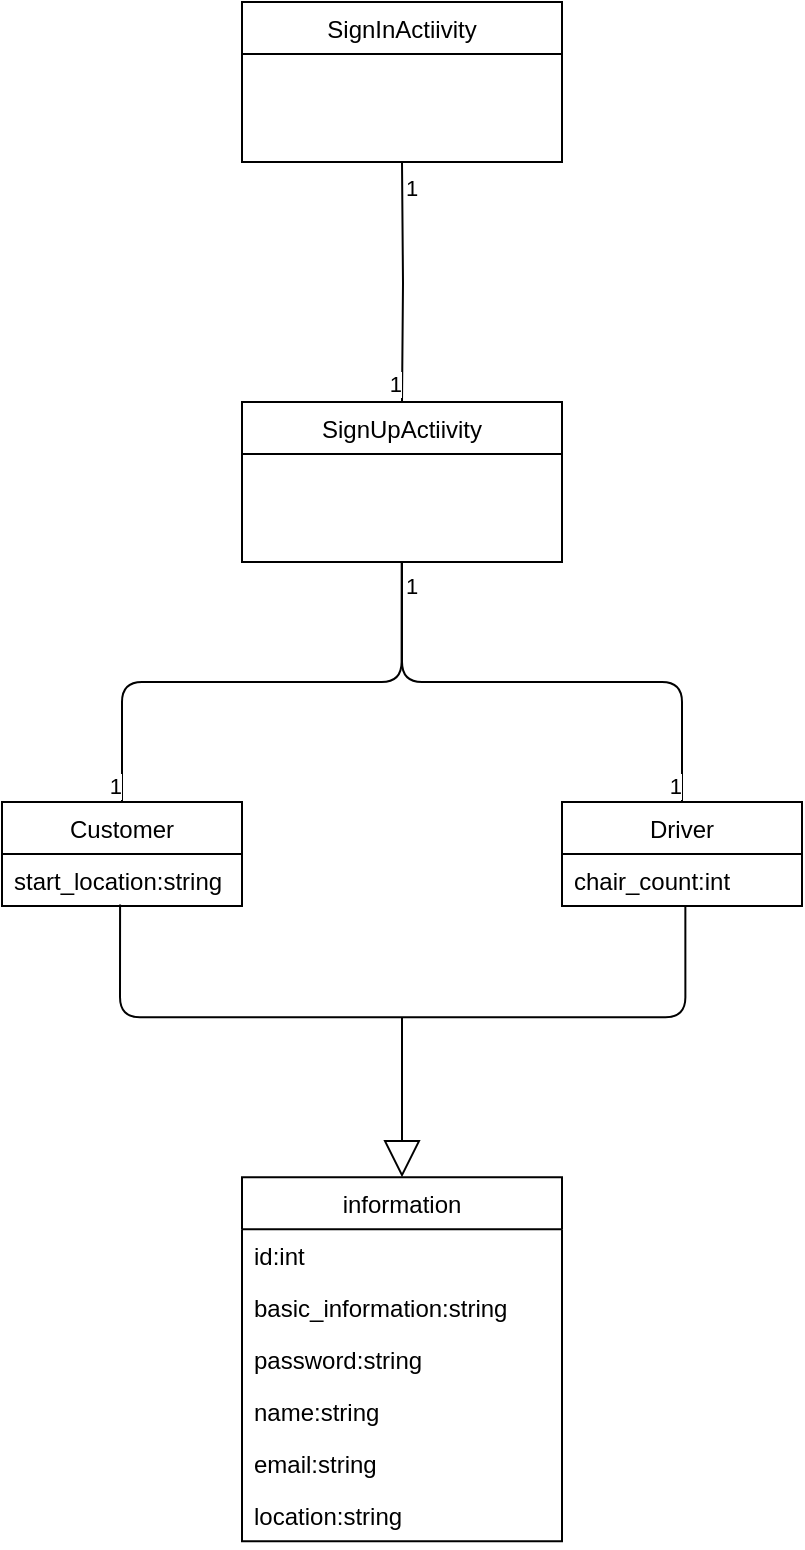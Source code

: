<mxfile version="18.0.7" type="device" pages="4"><diagram id="4w9VsvgNRBpLZ9Vrv5Sk" name="註冊作業"><mxGraphModel dx="860" dy="467" grid="1" gridSize="10" guides="1" tooltips="1" connect="1" arrows="1" fold="1" page="1" pageScale="1" pageWidth="827" pageHeight="1169" math="0" shadow="0"><root><mxCell id="gzULPtIPlF57TzexlcSB-0"/><mxCell id="gzULPtIPlF57TzexlcSB-1" parent="gzULPtIPlF57TzexlcSB-0"/><mxCell id="4lVGeG5pw8t9-5C_F6rz-19" value="SignInActiivity" style="swimlane;fontStyle=0;childLayout=stackLayout;horizontal=1;startSize=26;fillColor=none;horizontalStack=0;resizeParent=1;resizeParentMax=0;resizeLast=0;collapsible=1;marginBottom=0;" parent="gzULPtIPlF57TzexlcSB-1" vertex="1"><mxGeometry x="280" y="40" width="160" height="80" as="geometry"/></mxCell><mxCell id="4lVGeG5pw8t9-5C_F6rz-20" value=" " style="text;strokeColor=none;fillColor=none;align=left;verticalAlign=top;spacingLeft=4;spacingRight=4;overflow=hidden;rotatable=0;points=[[0,0.5],[1,0.5]];portConstraint=eastwest;" parent="4lVGeG5pw8t9-5C_F6rz-19" vertex="1"><mxGeometry y="26" width="160" height="54" as="geometry"/></mxCell><mxCell id="4lVGeG5pw8t9-5C_F6rz-23" value="SignUpActiivity" style="swimlane;fontStyle=0;childLayout=stackLayout;horizontal=1;startSize=26;fillColor=none;horizontalStack=0;resizeParent=1;resizeParentMax=0;resizeLast=0;collapsible=1;marginBottom=0;" parent="gzULPtIPlF57TzexlcSB-1" vertex="1"><mxGeometry x="280" y="240" width="160" height="80" as="geometry"/></mxCell><mxCell id="4lVGeG5pw8t9-5C_F6rz-25" value=" " style="text;strokeColor=none;fillColor=none;align=left;verticalAlign=top;spacingLeft=4;spacingRight=4;overflow=hidden;rotatable=0;points=[[0,0.5],[1,0.5]];portConstraint=eastwest;" parent="4lVGeG5pw8t9-5C_F6rz-23" vertex="1"><mxGeometry y="26" width="160" height="54" as="geometry"/></mxCell><mxCell id="5Ong9Ca9ZeHAoKbTCfPn-0" value="" style="endArrow=none;html=1;edgeStyle=orthogonalEdgeStyle;rounded=0;" parent="gzULPtIPlF57TzexlcSB-1" target="4lVGeG5pw8t9-5C_F6rz-23" edge="1"><mxGeometry relative="1" as="geometry"><mxPoint x="360" y="120" as="sourcePoint"/><mxPoint x="494" y="150" as="targetPoint"/></mxGeometry></mxCell><mxCell id="5Ong9Ca9ZeHAoKbTCfPn-1" value="1" style="edgeLabel;resizable=0;html=1;align=left;verticalAlign=bottom;" parent="5Ong9Ca9ZeHAoKbTCfPn-0" connectable="0" vertex="1"><mxGeometry x="-1" relative="1" as="geometry"><mxPoint y="21" as="offset"/></mxGeometry></mxCell><mxCell id="5Ong9Ca9ZeHAoKbTCfPn-2" value="1" style="edgeLabel;resizable=0;html=1;align=right;verticalAlign=bottom;" parent="5Ong9Ca9ZeHAoKbTCfPn-0" connectable="0" vertex="1"><mxGeometry x="1" relative="1" as="geometry"/></mxCell><mxCell id="ovEr7iXnYtMt_Q2xr5Yh-0" value="Customer" style="swimlane;fontStyle=0;childLayout=stackLayout;horizontal=1;startSize=26;fillColor=none;horizontalStack=0;resizeParent=1;resizeParentMax=0;resizeLast=0;collapsible=1;marginBottom=0;" vertex="1" parent="gzULPtIPlF57TzexlcSB-1"><mxGeometry x="160" y="440.0" width="120" height="52" as="geometry"/></mxCell><mxCell id="ovEr7iXnYtMt_Q2xr5Yh-1" value="start_location:string" style="text;strokeColor=none;fillColor=none;align=left;verticalAlign=top;spacingLeft=4;spacingRight=4;overflow=hidden;rotatable=0;points=[[0,0.5],[1,0.5]];portConstraint=eastwest;" vertex="1" parent="ovEr7iXnYtMt_Q2xr5Yh-0"><mxGeometry y="26" width="120" height="26" as="geometry"/></mxCell><mxCell id="ovEr7iXnYtMt_Q2xr5Yh-2" value="Driver" style="swimlane;fontStyle=0;childLayout=stackLayout;horizontal=1;startSize=26;fillColor=none;horizontalStack=0;resizeParent=1;resizeParentMax=0;resizeLast=0;collapsible=1;marginBottom=0;" vertex="1" parent="gzULPtIPlF57TzexlcSB-1"><mxGeometry x="440" y="440.0" width="120" height="52" as="geometry"/></mxCell><mxCell id="ovEr7iXnYtMt_Q2xr5Yh-3" value="chair_count:int" style="text;strokeColor=none;fillColor=none;align=left;verticalAlign=top;spacingLeft=4;spacingRight=4;overflow=hidden;rotatable=0;points=[[0,0.5],[1,0.5]];portConstraint=eastwest;" vertex="1" parent="ovEr7iXnYtMt_Q2xr5Yh-2"><mxGeometry y="26" width="120" height="26" as="geometry"/></mxCell><mxCell id="ovEr7iXnYtMt_Q2xr5Yh-6" value="information" style="swimlane;fontStyle=0;childLayout=stackLayout;horizontal=1;startSize=26;fillColor=none;horizontalStack=0;resizeParent=1;resizeParentMax=0;resizeLast=0;collapsible=1;marginBottom=0;" vertex="1" parent="gzULPtIPlF57TzexlcSB-1"><mxGeometry x="280" y="627.67" width="160" height="182" as="geometry"/></mxCell><mxCell id="ovEr7iXnYtMt_Q2xr5Yh-7" value="id:int" style="text;strokeColor=none;fillColor=none;align=left;verticalAlign=top;spacingLeft=4;spacingRight=4;overflow=hidden;rotatable=0;points=[[0,0.5],[1,0.5]];portConstraint=eastwest;" vertex="1" parent="ovEr7iXnYtMt_Q2xr5Yh-6"><mxGeometry y="26" width="160" height="26" as="geometry"/></mxCell><mxCell id="ovEr7iXnYtMt_Q2xr5Yh-8" value="basic_information:string" style="text;strokeColor=none;fillColor=none;align=left;verticalAlign=top;spacingLeft=4;spacingRight=4;overflow=hidden;rotatable=0;points=[[0,0.5],[1,0.5]];portConstraint=eastwest;" vertex="1" parent="ovEr7iXnYtMt_Q2xr5Yh-6"><mxGeometry y="52" width="160" height="26" as="geometry"/></mxCell><mxCell id="ovEr7iXnYtMt_Q2xr5Yh-9" value="password:string" style="text;strokeColor=none;fillColor=none;align=left;verticalAlign=top;spacingLeft=4;spacingRight=4;overflow=hidden;rotatable=0;points=[[0,0.5],[1,0.5]];portConstraint=eastwest;" vertex="1" parent="ovEr7iXnYtMt_Q2xr5Yh-6"><mxGeometry y="78" width="160" height="26" as="geometry"/></mxCell><mxCell id="ovEr7iXnYtMt_Q2xr5Yh-10" value="name:string" style="text;strokeColor=none;fillColor=none;align=left;verticalAlign=top;spacingLeft=4;spacingRight=4;overflow=hidden;rotatable=0;points=[[0,0.5],[1,0.5]];portConstraint=eastwest;" vertex="1" parent="ovEr7iXnYtMt_Q2xr5Yh-6"><mxGeometry y="104" width="160" height="26" as="geometry"/></mxCell><mxCell id="ovEr7iXnYtMt_Q2xr5Yh-11" value="email:string" style="text;strokeColor=none;fillColor=none;align=left;verticalAlign=top;spacingLeft=4;spacingRight=4;overflow=hidden;rotatable=0;points=[[0,0.5],[1,0.5]];portConstraint=eastwest;" vertex="1" parent="ovEr7iXnYtMt_Q2xr5Yh-6"><mxGeometry y="130" width="160" height="26" as="geometry"/></mxCell><mxCell id="ovEr7iXnYtMt_Q2xr5Yh-12" value="location:string" style="text;strokeColor=none;fillColor=none;align=left;verticalAlign=top;spacingLeft=4;spacingRight=4;overflow=hidden;rotatable=0;points=[[0,0.5],[1,0.5]];portConstraint=eastwest;" vertex="1" parent="ovEr7iXnYtMt_Q2xr5Yh-6"><mxGeometry y="156" width="160" height="26" as="geometry"/></mxCell><mxCell id="ovEr7iXnYtMt_Q2xr5Yh-13" value="" style="endArrow=none;html=1;edgeStyle=orthogonalEdgeStyle;rounded=1;exitX=0.492;exitY=0.973;exitDx=0;exitDy=0;exitPerimeter=0;entryX=0.514;entryY=1.008;entryDx=0;entryDy=0;entryPerimeter=0;" edge="1" parent="gzULPtIPlF57TzexlcSB-1" source="ovEr7iXnYtMt_Q2xr5Yh-1" target="ovEr7iXnYtMt_Q2xr5Yh-3"><mxGeometry relative="1" as="geometry"><mxPoint x="320" y="607.67" as="sourcePoint"/><mxPoint x="480" y="607.67" as="targetPoint"/><Array as="points"><mxPoint x="219" y="547.67"/><mxPoint x="502" y="547.67"/></Array></mxGeometry></mxCell><mxCell id="ovEr7iXnYtMt_Q2xr5Yh-14" value="" style="endArrow=block;endSize=16;endFill=0;html=1;rounded=1;entryX=0.5;entryY=0;entryDx=0;entryDy=0;" edge="1" parent="gzULPtIPlF57TzexlcSB-1" target="ovEr7iXnYtMt_Q2xr5Yh-6"><mxGeometry y="30" width="160" relative="1" as="geometry"><mxPoint x="360" y="547.67" as="sourcePoint"/><mxPoint x="480" y="607.67" as="targetPoint"/><mxPoint as="offset"/></mxGeometry></mxCell><mxCell id="ovEr7iXnYtMt_Q2xr5Yh-15" value="" style="endArrow=none;html=1;edgeStyle=orthogonalEdgeStyle;rounded=1;exitX=0.499;exitY=1;exitDx=0;exitDy=0;exitPerimeter=0;entryX=0.5;entryY=0;entryDx=0;entryDy=0;" edge="1" parent="gzULPtIPlF57TzexlcSB-1" source="4lVGeG5pw8t9-5C_F6rz-25" target="ovEr7iXnYtMt_Q2xr5Yh-0"><mxGeometry relative="1" as="geometry"><mxPoint x="260" y="410" as="sourcePoint"/><mxPoint x="420" y="410" as="targetPoint"/></mxGeometry></mxCell><mxCell id="ovEr7iXnYtMt_Q2xr5Yh-16" value="1" style="edgeLabel;resizable=0;html=1;align=left;verticalAlign=bottom;" connectable="0" vertex="1" parent="ovEr7iXnYtMt_Q2xr5Yh-15"><mxGeometry x="-1" relative="1" as="geometry"><mxPoint y="20" as="offset"/></mxGeometry></mxCell><mxCell id="ovEr7iXnYtMt_Q2xr5Yh-17" value="1" style="edgeLabel;resizable=0;html=1;align=right;verticalAlign=bottom;" connectable="0" vertex="1" parent="ovEr7iXnYtMt_Q2xr5Yh-15"><mxGeometry x="1" relative="1" as="geometry"/></mxCell><mxCell id="ovEr7iXnYtMt_Q2xr5Yh-18" value="" style="endArrow=none;html=1;edgeStyle=orthogonalEdgeStyle;rounded=1;entryX=0.5;entryY=0;entryDx=0;entryDy=0;" edge="1" parent="gzULPtIPlF57TzexlcSB-1" target="ovEr7iXnYtMt_Q2xr5Yh-2"><mxGeometry relative="1" as="geometry"><mxPoint x="360" y="320" as="sourcePoint"/><mxPoint x="230" y="450" as="targetPoint"/><Array as="points"><mxPoint x="360" y="380"/><mxPoint x="500" y="380"/></Array></mxGeometry></mxCell><mxCell id="ovEr7iXnYtMt_Q2xr5Yh-20" value="1" style="edgeLabel;resizable=0;html=1;align=right;verticalAlign=bottom;" connectable="0" vertex="1" parent="ovEr7iXnYtMt_Q2xr5Yh-18"><mxGeometry x="1" relative="1" as="geometry"/></mxCell></root></mxGraphModel></diagram><diagram id="byMGcKbO8u3YaKUlFBMK" name="聯絡作業"><mxGraphModel dx="1039" dy="564" grid="1" gridSize="10" guides="1" tooltips="1" connect="1" arrows="1" fold="1" page="1" pageScale="1" pageWidth="827" pageHeight="1169" math="0" shadow="0"><root><mxCell id="0"/><mxCell id="1" parent="0"/><mxCell id="INqSpOzzcoljozvug_WF-1" value="Customer" style="swimlane;fontStyle=0;childLayout=stackLayout;horizontal=1;startSize=26;fillColor=none;horizontalStack=0;resizeParent=1;resizeParentMax=0;resizeLast=0;collapsible=1;marginBottom=0;" parent="1" vertex="1"><mxGeometry x="240" y="612.33" width="120" height="52" as="geometry"/></mxCell><mxCell id="INqSpOzzcoljozvug_WF-7" value="start_location:string" style="text;strokeColor=none;fillColor=none;align=left;verticalAlign=top;spacingLeft=4;spacingRight=4;overflow=hidden;rotatable=0;points=[[0,0.5],[1,0.5]];portConstraint=eastwest;" parent="INqSpOzzcoljozvug_WF-1" vertex="1"><mxGeometry y="26" width="120" height="26" as="geometry"/></mxCell><mxCell id="YdLJzSiqsMqAMS_bmF1B-1" value="Driver" style="swimlane;fontStyle=0;childLayout=stackLayout;horizontal=1;startSize=26;fillColor=none;horizontalStack=0;resizeParent=1;resizeParentMax=0;resizeLast=0;collapsible=1;marginBottom=0;" parent="1" vertex="1"><mxGeometry x="520" y="612.33" width="120" height="52" as="geometry"/></mxCell><mxCell id="YdLJzSiqsMqAMS_bmF1B-7" value="chair_count:int" style="text;strokeColor=none;fillColor=none;align=left;verticalAlign=top;spacingLeft=4;spacingRight=4;overflow=hidden;rotatable=0;points=[[0,0.5],[1,0.5]];portConstraint=eastwest;" parent="YdLJzSiqsMqAMS_bmF1B-1" vertex="1"><mxGeometry y="26" width="120" height="26" as="geometry"/></mxCell><mxCell id="1D_NcgZnLVuCNXCFEeuD-1" value="SignInActiivity" style="swimlane;fontStyle=0;childLayout=stackLayout;horizontal=1;startSize=26;fillColor=none;horizontalStack=0;resizeParent=1;resizeParentMax=0;resizeLast=0;collapsible=1;marginBottom=0;" parent="1" vertex="1"><mxGeometry x="360" y="40" width="160" height="80" as="geometry"/></mxCell><mxCell id="1D_NcgZnLVuCNXCFEeuD-2" value=" " style="text;strokeColor=none;fillColor=none;align=left;verticalAlign=top;spacingLeft=4;spacingRight=4;overflow=hidden;rotatable=0;points=[[0,0.5],[1,0.5]];portConstraint=eastwest;" parent="1D_NcgZnLVuCNXCFEeuD-1" vertex="1"><mxGeometry y="26" width="160" height="54" as="geometry"/></mxCell><mxCell id="sHqagGzxhvY6i2ES662W-7" style="edgeStyle=orthogonalEdgeStyle;rounded=0;orthogonalLoop=1;jettySize=auto;html=1;endArrow=none;endFill=0;dashed=1;" edge="1" parent="1" source="1D_NcgZnLVuCNXCFEeuD-5"><mxGeometry relative="1" as="geometry"><mxPoint x="440" y="480" as="targetPoint"/></mxGeometry></mxCell><mxCell id="1D_NcgZnLVuCNXCFEeuD-5" value="Message" style="swimlane;fontStyle=0;childLayout=stackLayout;horizontal=1;startSize=26;fillColor=none;horizontalStack=0;resizeParent=1;resizeParentMax=0;resizeLast=0;collapsible=1;marginBottom=0;" parent="1" vertex="1"><mxGeometry x="360" y="280" width="160" height="98" as="geometry"/></mxCell><mxCell id="1D_NcgZnLVuCNXCFEeuD-6" value="start_time:date" style="text;strokeColor=none;fillColor=none;align=left;verticalAlign=top;spacingLeft=4;spacingRight=4;overflow=hidden;rotatable=0;points=[[0,0.5],[1,0.5]];portConstraint=eastwest;" parent="1D_NcgZnLVuCNXCFEeuD-5" vertex="1"><mxGeometry y="26" width="160" height="24" as="geometry"/></mxCell><mxCell id="sHqagGzxhvY6i2ES662W-3" value="comments:string" style="text;strokeColor=none;fillColor=none;align=left;verticalAlign=top;spacingLeft=4;spacingRight=4;overflow=hidden;rotatable=0;points=[[0,0.5],[1,0.5]];portConstraint=eastwest;" vertex="1" parent="1D_NcgZnLVuCNXCFEeuD-5"><mxGeometry y="50" width="160" height="24" as="geometry"/></mxCell><mxCell id="sHqagGzxhvY6i2ES662W-4" value="isvadidate:bool" style="text;strokeColor=none;fillColor=none;align=left;verticalAlign=top;spacingLeft=4;spacingRight=4;overflow=hidden;rotatable=0;points=[[0,0.5],[1,0.5]];portConstraint=eastwest;" vertex="1" parent="1D_NcgZnLVuCNXCFEeuD-5"><mxGeometry y="74" width="160" height="24" as="geometry"/></mxCell><mxCell id="n8Z7dNJSmKwSW2B5JytB-1" value="" style="endArrow=none;html=1;edgeStyle=orthogonalEdgeStyle;rounded=0;exitX=0.492;exitY=1.012;exitDx=0;exitDy=0;exitPerimeter=0;entryX=0.5;entryY=0;entryDx=0;entryDy=0;" parent="1" source="1D_NcgZnLVuCNXCFEeuD-2" edge="1" target="1D_NcgZnLVuCNXCFEeuD-5"><mxGeometry relative="1" as="geometry"><mxPoint x="250" y="290" as="sourcePoint"/><mxPoint x="440" y="250" as="targetPoint"/><Array as="points"><mxPoint x="440" y="121"/></Array></mxGeometry></mxCell><mxCell id="n8Z7dNJSmKwSW2B5JytB-2" value="1" style="edgeLabel;resizable=0;html=1;align=left;verticalAlign=bottom;" parent="n8Z7dNJSmKwSW2B5JytB-1" connectable="0" vertex="1"><mxGeometry x="-1" relative="1" as="geometry"><mxPoint x="11" y="19" as="offset"/></mxGeometry></mxCell><mxCell id="n8Z7dNJSmKwSW2B5JytB-3" value="1" style="edgeLabel;resizable=0;html=1;align=right;verticalAlign=bottom;" parent="n8Z7dNJSmKwSW2B5JytB-1" connectable="0" vertex="1"><mxGeometry x="1" relative="1" as="geometry"><mxPoint x="-10" as="offset"/></mxGeometry></mxCell><mxCell id="8oSFRTaXK1Bwz8NyvCGM-1" value="" style="endArrow=none;html=1;edgeStyle=orthogonalEdgeStyle;rounded=1;exitX=0.5;exitY=0;exitDx=0;exitDy=0;entryX=0.5;entryY=0;entryDx=0;entryDy=0;" parent="1" source="INqSpOzzcoljozvug_WF-1" target="YdLJzSiqsMqAMS_bmF1B-1" edge="1"><mxGeometry relative="1" as="geometry"><mxPoint x="250" y="400" as="sourcePoint"/><mxPoint x="580" y="400" as="targetPoint"/><Array as="points"><mxPoint x="300" y="480"/><mxPoint x="580" y="480"/></Array></mxGeometry></mxCell><mxCell id="8oSFRTaXK1Bwz8NyvCGM-2" value="*" style="edgeLabel;resizable=0;html=1;align=left;verticalAlign=bottom;" parent="8oSFRTaXK1Bwz8NyvCGM-1" connectable="0" vertex="1"><mxGeometry x="-1" relative="1" as="geometry"><mxPoint x="10" as="offset"/></mxGeometry></mxCell><mxCell id="mCDiYSG3yxy2-4siUv0b-2" value="&lt;span style=&quot;color: rgba(0, 0, 0, 0); font-family: monospace; font-size: 0px; text-align: start;&quot;&gt;%3CmxGraphModel%3E%3Croot%3E%3CmxCell%20id%3D%220%22%2F%3E%3CmxCell%20id%3D%221%22%20parent%3D%220%22%2F%3E%3CmxCell%20id%3D%222%22%20value%3D%22login%22%20style%3D%22text%3Bhtml%3D1%3BstrokeColor%3Dnone%3BfillColor%3Dnone%3Balign%3Dcenter%3BverticalAlign%3Dmiddle%3BwhiteSpace%3Dwrap%3Brounded%3D0%3B%22%20vertex%3D%221%22%20parent%3D%221%22%3E%3CmxGeometry%20x%3D%22235.67%22%20y%3D%22308.67%22%20width%3D%2242.66%22%20height%3D%2221.33%22%20as%3D%22geometry%22%2F%3E%3C%2FmxCell%3E%3C%2Froot%3E%3C%2FmxGraphModel%3E&lt;/span&gt;" style="text;html=1;strokeColor=none;fillColor=none;align=center;verticalAlign=middle;whiteSpace=wrap;rounded=0;" parent="1" vertex="1"><mxGeometry x="440" y="188.67" width="42.66" height="21.33" as="geometry"/></mxCell><mxCell id="sHqagGzxhvY6i2ES662W-5" value="*" style="edgeLabel;resizable=0;html=1;align=left;verticalAlign=bottom;" connectable="0" vertex="1" parent="1"><mxGeometry x="300" y="620.0" as="geometry"><mxPoint x="256" y="-15" as="offset"/></mxGeometry></mxCell><mxCell id="sHqagGzxhvY6i2ES662W-8" value="information" style="swimlane;fontStyle=0;childLayout=stackLayout;horizontal=1;startSize=26;fillColor=none;horizontalStack=0;resizeParent=1;resizeParentMax=0;resizeLast=0;collapsible=1;marginBottom=0;" vertex="1" parent="1"><mxGeometry x="360" y="800" width="160" height="182" as="geometry"/></mxCell><mxCell id="sHqagGzxhvY6i2ES662W-12" value="id:int" style="text;strokeColor=none;fillColor=none;align=left;verticalAlign=top;spacingLeft=4;spacingRight=4;overflow=hidden;rotatable=0;points=[[0,0.5],[1,0.5]];portConstraint=eastwest;" vertex="1" parent="sHqagGzxhvY6i2ES662W-8"><mxGeometry y="26" width="160" height="26" as="geometry"/></mxCell><mxCell id="sHqagGzxhvY6i2ES662W-17" value="basic_information:string" style="text;strokeColor=none;fillColor=none;align=left;verticalAlign=top;spacingLeft=4;spacingRight=4;overflow=hidden;rotatable=0;points=[[0,0.5],[1,0.5]];portConstraint=eastwest;" vertex="1" parent="sHqagGzxhvY6i2ES662W-8"><mxGeometry y="52" width="160" height="26" as="geometry"/></mxCell><mxCell id="sHqagGzxhvY6i2ES662W-16" value="password:string" style="text;strokeColor=none;fillColor=none;align=left;verticalAlign=top;spacingLeft=4;spacingRight=4;overflow=hidden;rotatable=0;points=[[0,0.5],[1,0.5]];portConstraint=eastwest;" vertex="1" parent="sHqagGzxhvY6i2ES662W-8"><mxGeometry y="78" width="160" height="26" as="geometry"/></mxCell><mxCell id="sHqagGzxhvY6i2ES662W-15" value="name:string" style="text;strokeColor=none;fillColor=none;align=left;verticalAlign=top;spacingLeft=4;spacingRight=4;overflow=hidden;rotatable=0;points=[[0,0.5],[1,0.5]];portConstraint=eastwest;" vertex="1" parent="sHqagGzxhvY6i2ES662W-8"><mxGeometry y="104" width="160" height="26" as="geometry"/></mxCell><mxCell id="sHqagGzxhvY6i2ES662W-14" value="email:string" style="text;strokeColor=none;fillColor=none;align=left;verticalAlign=top;spacingLeft=4;spacingRight=4;overflow=hidden;rotatable=0;points=[[0,0.5],[1,0.5]];portConstraint=eastwest;" vertex="1" parent="sHqagGzxhvY6i2ES662W-8"><mxGeometry y="130" width="160" height="26" as="geometry"/></mxCell><mxCell id="sHqagGzxhvY6i2ES662W-13" value="location:string" style="text;strokeColor=none;fillColor=none;align=left;verticalAlign=top;spacingLeft=4;spacingRight=4;overflow=hidden;rotatable=0;points=[[0,0.5],[1,0.5]];portConstraint=eastwest;" vertex="1" parent="sHqagGzxhvY6i2ES662W-8"><mxGeometry y="156" width="160" height="26" as="geometry"/></mxCell><mxCell id="sHqagGzxhvY6i2ES662W-18" value="" style="endArrow=none;html=1;edgeStyle=orthogonalEdgeStyle;rounded=1;exitX=0.492;exitY=0.973;exitDx=0;exitDy=0;exitPerimeter=0;entryX=0.514;entryY=1.008;entryDx=0;entryDy=0;entryPerimeter=0;" edge="1" parent="1" source="INqSpOzzcoljozvug_WF-7" target="YdLJzSiqsMqAMS_bmF1B-7"><mxGeometry relative="1" as="geometry"><mxPoint x="400" y="780" as="sourcePoint"/><mxPoint x="560" y="780" as="targetPoint"/><Array as="points"><mxPoint x="299" y="720"/><mxPoint x="582" y="720"/></Array></mxGeometry></mxCell><mxCell id="sHqagGzxhvY6i2ES662W-21" value="" style="endArrow=block;endSize=16;endFill=0;html=1;rounded=1;entryX=0.5;entryY=0;entryDx=0;entryDy=0;" edge="1" parent="1" target="sHqagGzxhvY6i2ES662W-8"><mxGeometry y="30" width="160" relative="1" as="geometry"><mxPoint x="440" y="720" as="sourcePoint"/><mxPoint x="560" y="780" as="targetPoint"/><mxPoint as="offset"/></mxGeometry></mxCell></root></mxGraphModel></diagram><diagram id="_lZY-pPV6PLNgd7IBOmv" name="乘客與駕駛基本資料管理流程"><mxGraphModel dx="860" dy="467" grid="1" gridSize="10" guides="1" tooltips="1" connect="1" arrows="1" fold="1" page="1" pageScale="1" pageWidth="827" pageHeight="1169" math="0" shadow="0"><root><mxCell id="0"/><mxCell id="1" parent="0"/><mxCell id="_Isy84djS1bLCisMR976-1" value="SignInActiivity" style="swimlane;fontStyle=0;childLayout=stackLayout;horizontal=1;startSize=26;fillColor=none;horizontalStack=0;resizeParent=1;resizeParentMax=0;resizeLast=0;collapsible=1;marginBottom=0;" parent="1" vertex="1"><mxGeometry x="160" y="40" width="160" height="80" as="geometry"/></mxCell><mxCell id="_Isy84djS1bLCisMR976-2" value=" " style="text;strokeColor=none;fillColor=none;align=left;verticalAlign=top;spacingLeft=4;spacingRight=4;overflow=hidden;rotatable=0;points=[[0,0.5],[1,0.5]];portConstraint=eastwest;" parent="_Isy84djS1bLCisMR976-1" vertex="1"><mxGeometry y="26" width="160" height="54" as="geometry"/></mxCell><mxCell id="_Isy84djS1bLCisMR976-3" value="SystemstaffSignInActivity" style="swimlane;fontStyle=0;childLayout=stackLayout;horizontal=1;startSize=26;fillColor=none;horizontalStack=0;resizeParent=1;resizeParentMax=0;resizeLast=0;collapsible=1;marginBottom=0;" parent="1" vertex="1"><mxGeometry x="160" y="200" width="160" height="80" as="geometry"/></mxCell><mxCell id="_Isy84djS1bLCisMR976-4" value=" " style="text;strokeColor=none;fillColor=none;align=left;verticalAlign=top;spacingLeft=4;spacingRight=4;overflow=hidden;rotatable=0;points=[[0,0.5],[1,0.5]];portConstraint=eastwest;" parent="_Isy84djS1bLCisMR976-3" vertex="1"><mxGeometry y="26" width="160" height="54" as="geometry"/></mxCell><mxCell id="_Isy84djS1bLCisMR976-23" value="System staff" style="swimlane;fontStyle=0;childLayout=stackLayout;horizontal=1;startSize=26;fillColor=none;horizontalStack=0;resizeParent=1;resizeParentMax=0;resizeLast=0;collapsible=1;marginBottom=0;" parent="1" vertex="1"><mxGeometry x="160" y="360" width="160" height="130" as="geometry"/></mxCell><mxCell id="_Isy84djS1bLCisMR976-24" value="id:string" style="text;strokeColor=none;fillColor=none;align=left;verticalAlign=top;spacingLeft=4;spacingRight=4;overflow=hidden;rotatable=0;points=[[0,0.5],[1,0.5]];portConstraint=eastwest;" parent="_Isy84djS1bLCisMR976-23" vertex="1"><mxGeometry y="26" width="160" height="26" as="geometry"/></mxCell><mxCell id="_Isy84djS1bLCisMR976-27" value="name:string" style="text;strokeColor=none;fillColor=none;align=left;verticalAlign=top;spacingLeft=4;spacingRight=4;overflow=hidden;rotatable=0;points=[[0,0.5],[1,0.5]];portConstraint=eastwest;" parent="_Isy84djS1bLCisMR976-23" vertex="1"><mxGeometry y="52" width="160" height="26" as="geometry"/></mxCell><mxCell id="_Isy84djS1bLCisMR976-28" value="password:string" style="text;strokeColor=none;fillColor=none;align=left;verticalAlign=top;spacingLeft=4;spacingRight=4;overflow=hidden;rotatable=0;points=[[0,0.5],[1,0.5]];portConstraint=eastwest;" parent="_Isy84djS1bLCisMR976-23" vertex="1"><mxGeometry y="78" width="160" height="26" as="geometry"/></mxCell><mxCell id="_Isy84djS1bLCisMR976-29" value="isSystemStaff:bool" style="text;strokeColor=none;fillColor=none;align=left;verticalAlign=top;spacingLeft=4;spacingRight=4;overflow=hidden;rotatable=0;points=[[0,0.5],[1,0.5]];portConstraint=eastwest;" parent="_Isy84djS1bLCisMR976-23" vertex="1"><mxGeometry y="104" width="160" height="26" as="geometry"/></mxCell><mxCell id="_Isy84djS1bLCisMR976-32" value="" style="endArrow=none;html=1;edgeStyle=orthogonalEdgeStyle;rounded=0;entryX=0.5;entryY=0;entryDx=0;entryDy=0;exitX=0.5;exitY=0.995;exitDx=0;exitDy=0;exitPerimeter=0;" parent="1" source="_Isy84djS1bLCisMR976-2" target="_Isy84djS1bLCisMR976-3" edge="1"><mxGeometry relative="1" as="geometry"><mxPoint x="230" y="130" as="sourcePoint"/><mxPoint x="340" y="160" as="targetPoint"/><Array as="points"/></mxGeometry></mxCell><mxCell id="_Isy84djS1bLCisMR976-33" value="1" style="edgeLabel;resizable=0;html=1;align=left;verticalAlign=bottom;" parent="_Isy84djS1bLCisMR976-32" connectable="0" vertex="1"><mxGeometry x="-1" relative="1" as="geometry"><mxPoint y="20" as="offset"/></mxGeometry></mxCell><mxCell id="_Isy84djS1bLCisMR976-34" value="1" style="edgeLabel;resizable=0;html=1;align=right;verticalAlign=bottom;" parent="_Isy84djS1bLCisMR976-32" connectable="0" vertex="1"><mxGeometry x="1" relative="1" as="geometry"><mxPoint x="-10" as="offset"/></mxGeometry></mxCell><mxCell id="_Isy84djS1bLCisMR976-35" value="" style="endArrow=none;html=1;edgeStyle=orthogonalEdgeStyle;rounded=0;entryX=0.5;entryY=0;entryDx=0;entryDy=0;" parent="1" edge="1"><mxGeometry relative="1" as="geometry"><mxPoint x="239.8" y="280" as="sourcePoint"/><mxPoint x="239.8" y="360" as="targetPoint"/><Array as="points"><mxPoint x="239.8" y="281"/></Array></mxGeometry></mxCell><mxCell id="_Isy84djS1bLCisMR976-36" value="1" style="edgeLabel;resizable=0;html=1;align=left;verticalAlign=bottom;" parent="_Isy84djS1bLCisMR976-35" connectable="0" vertex="1"><mxGeometry x="-1" relative="1" as="geometry"><mxPoint y="20" as="offset"/></mxGeometry></mxCell><mxCell id="_Isy84djS1bLCisMR976-37" value="1" style="edgeLabel;resizable=0;html=1;align=right;verticalAlign=bottom;" parent="_Isy84djS1bLCisMR976-35" connectable="0" vertex="1"><mxGeometry x="1" relative="1" as="geometry"><mxPoint x="-10" as="offset"/></mxGeometry></mxCell><mxCell id="mQznfpjMpMIlvnlek93X-1" value="Message" style="swimlane;fontStyle=0;childLayout=stackLayout;horizontal=1;startSize=26;fillColor=none;horizontalStack=0;resizeParent=1;resizeParentMax=0;resizeLast=0;collapsible=1;marginBottom=0;" vertex="1" parent="1"><mxGeometry x="400" y="360" width="160" height="98" as="geometry"/></mxCell><mxCell id="mQznfpjMpMIlvnlek93X-2" value="start_time:date" style="text;strokeColor=none;fillColor=none;align=left;verticalAlign=top;spacingLeft=4;spacingRight=4;overflow=hidden;rotatable=0;points=[[0,0.5],[1,0.5]];portConstraint=eastwest;" vertex="1" parent="mQznfpjMpMIlvnlek93X-1"><mxGeometry y="26" width="160" height="24" as="geometry"/></mxCell><mxCell id="mQznfpjMpMIlvnlek93X-3" value="comments:string" style="text;strokeColor=none;fillColor=none;align=left;verticalAlign=top;spacingLeft=4;spacingRight=4;overflow=hidden;rotatable=0;points=[[0,0.5],[1,0.5]];portConstraint=eastwest;" vertex="1" parent="mQznfpjMpMIlvnlek93X-1"><mxGeometry y="50" width="160" height="24" as="geometry"/></mxCell><mxCell id="mQznfpjMpMIlvnlek93X-4" value="isvadidate:bool" style="text;strokeColor=none;fillColor=none;align=left;verticalAlign=top;spacingLeft=4;spacingRight=4;overflow=hidden;rotatable=0;points=[[0,0.5],[1,0.5]];portConstraint=eastwest;" vertex="1" parent="mQznfpjMpMIlvnlek93X-1"><mxGeometry y="74" width="160" height="24" as="geometry"/></mxCell><mxCell id="aPd0RV1_0PF3AL7Ii196-1" value="" style="endArrow=none;html=1;edgeStyle=orthogonalEdgeStyle;rounded=0;exitX=1.004;exitY=0.091;exitDx=0;exitDy=0;exitPerimeter=0;" edge="1" parent="1" source="_Isy84djS1bLCisMR976-28"><mxGeometry relative="1" as="geometry"><mxPoint x="330" y="440" as="sourcePoint"/><mxPoint x="400" y="440" as="targetPoint"/></mxGeometry></mxCell><mxCell id="gq6jkMkK3HaTxH5kzroe-1" value="1" style="edgeLabel;html=1;align=center;verticalAlign=middle;resizable=0;points=[];" vertex="1" connectable="0" parent="aPd0RV1_0PF3AL7Ii196-1"><mxGeometry x="0.791" relative="1" as="geometry"><mxPoint y="10" as="offset"/></mxGeometry></mxCell><mxCell id="gq6jkMkK3HaTxH5kzroe-2" value="1" style="edgeLabel;html=1;align=center;verticalAlign=middle;resizable=0;points=[];" vertex="1" connectable="0" parent="aPd0RV1_0PF3AL7Ii196-1"><mxGeometry x="-0.827" relative="1" as="geometry"><mxPoint y="-10" as="offset"/></mxGeometry></mxCell><mxCell id="aoP2Sf7Ay3rdV68M7tmP-1" value="Customer" style="swimlane;fontStyle=0;childLayout=stackLayout;horizontal=1;startSize=26;fillColor=none;horizontalStack=0;resizeParent=1;resizeParentMax=0;resizeLast=0;collapsible=1;marginBottom=0;" vertex="1" parent="1"><mxGeometry x="260" y="602.33" width="120" height="52" as="geometry"/></mxCell><mxCell id="aoP2Sf7Ay3rdV68M7tmP-2" value="start_location:string" style="text;strokeColor=none;fillColor=none;align=left;verticalAlign=top;spacingLeft=4;spacingRight=4;overflow=hidden;rotatable=0;points=[[0,0.5],[1,0.5]];portConstraint=eastwest;" vertex="1" parent="aoP2Sf7Ay3rdV68M7tmP-1"><mxGeometry y="26" width="120" height="26" as="geometry"/></mxCell><mxCell id="aoP2Sf7Ay3rdV68M7tmP-3" value="Driver" style="swimlane;fontStyle=0;childLayout=stackLayout;horizontal=1;startSize=26;fillColor=none;horizontalStack=0;resizeParent=1;resizeParentMax=0;resizeLast=0;collapsible=1;marginBottom=0;" vertex="1" parent="1"><mxGeometry x="540" y="602.33" width="120" height="52" as="geometry"/></mxCell><mxCell id="aoP2Sf7Ay3rdV68M7tmP-4" value="chair_count:int" style="text;strokeColor=none;fillColor=none;align=left;verticalAlign=top;spacingLeft=4;spacingRight=4;overflow=hidden;rotatable=0;points=[[0,0.5],[1,0.5]];portConstraint=eastwest;" vertex="1" parent="aoP2Sf7Ay3rdV68M7tmP-3"><mxGeometry y="26" width="120" height="26" as="geometry"/></mxCell><mxCell id="aoP2Sf7Ay3rdV68M7tmP-5" value="information" style="swimlane;fontStyle=0;childLayout=stackLayout;horizontal=1;startSize=26;fillColor=none;horizontalStack=0;resizeParent=1;resizeParentMax=0;resizeLast=0;collapsible=1;marginBottom=0;" vertex="1" parent="1"><mxGeometry x="400.97" y="790.7" width="160" height="182" as="geometry"/></mxCell><mxCell id="aoP2Sf7Ay3rdV68M7tmP-6" value="id:int" style="text;strokeColor=none;fillColor=none;align=left;verticalAlign=top;spacingLeft=4;spacingRight=4;overflow=hidden;rotatable=0;points=[[0,0.5],[1,0.5]];portConstraint=eastwest;" vertex="1" parent="aoP2Sf7Ay3rdV68M7tmP-5"><mxGeometry y="26" width="160" height="26" as="geometry"/></mxCell><mxCell id="aoP2Sf7Ay3rdV68M7tmP-7" value="basic_information:string" style="text;strokeColor=none;fillColor=none;align=left;verticalAlign=top;spacingLeft=4;spacingRight=4;overflow=hidden;rotatable=0;points=[[0,0.5],[1,0.5]];portConstraint=eastwest;" vertex="1" parent="aoP2Sf7Ay3rdV68M7tmP-5"><mxGeometry y="52" width="160" height="26" as="geometry"/></mxCell><mxCell id="aoP2Sf7Ay3rdV68M7tmP-8" value="password:string" style="text;strokeColor=none;fillColor=none;align=left;verticalAlign=top;spacingLeft=4;spacingRight=4;overflow=hidden;rotatable=0;points=[[0,0.5],[1,0.5]];portConstraint=eastwest;" vertex="1" parent="aoP2Sf7Ay3rdV68M7tmP-5"><mxGeometry y="78" width="160" height="26" as="geometry"/></mxCell><mxCell id="aoP2Sf7Ay3rdV68M7tmP-9" value="name:string" style="text;strokeColor=none;fillColor=none;align=left;verticalAlign=top;spacingLeft=4;spacingRight=4;overflow=hidden;rotatable=0;points=[[0,0.5],[1,0.5]];portConstraint=eastwest;" vertex="1" parent="aoP2Sf7Ay3rdV68M7tmP-5"><mxGeometry y="104" width="160" height="26" as="geometry"/></mxCell><mxCell id="aoP2Sf7Ay3rdV68M7tmP-10" value="email:string" style="text;strokeColor=none;fillColor=none;align=left;verticalAlign=top;spacingLeft=4;spacingRight=4;overflow=hidden;rotatable=0;points=[[0,0.5],[1,0.5]];portConstraint=eastwest;" vertex="1" parent="aoP2Sf7Ay3rdV68M7tmP-5"><mxGeometry y="130" width="160" height="26" as="geometry"/></mxCell><mxCell id="aoP2Sf7Ay3rdV68M7tmP-11" value="location:string" style="text;strokeColor=none;fillColor=none;align=left;verticalAlign=top;spacingLeft=4;spacingRight=4;overflow=hidden;rotatable=0;points=[[0,0.5],[1,0.5]];portConstraint=eastwest;" vertex="1" parent="aoP2Sf7Ay3rdV68M7tmP-5"><mxGeometry y="156" width="160" height="26" as="geometry"/></mxCell><mxCell id="jTSed26XYI67n9-W13Zj-1" style="edgeStyle=orthogonalEdgeStyle;rounded=0;orthogonalLoop=1;jettySize=auto;html=1;endArrow=none;endFill=0;dashed=1;" edge="1" parent="1"><mxGeometry relative="1" as="geometry"><mxPoint x="480" y="520" as="targetPoint"/><mxPoint x="480" y="458" as="sourcePoint"/></mxGeometry></mxCell><mxCell id="jTSed26XYI67n9-W13Zj-6" value="" style="endArrow=none;html=1;edgeStyle=orthogonalEdgeStyle;rounded=1;exitX=0.5;exitY=0;exitDx=0;exitDy=0;entryX=0.5;entryY=0;entryDx=0;entryDy=0;" edge="1" parent="1"><mxGeometry relative="1" as="geometry"><mxPoint x="340" y="602.33" as="sourcePoint"/><mxPoint x="620" y="602.33" as="targetPoint"/><Array as="points"><mxPoint x="340" y="520"/><mxPoint x="620" y="520"/></Array></mxGeometry></mxCell><mxCell id="jTSed26XYI67n9-W13Zj-7" value="*" style="edgeLabel;resizable=0;html=1;align=left;verticalAlign=bottom;" connectable="0" vertex="1" parent="jTSed26XYI67n9-W13Zj-6"><mxGeometry x="-1" relative="1" as="geometry"><mxPoint x="10" as="offset"/></mxGeometry></mxCell><mxCell id="q_c8NTiBy14CYf7CsVmr-1" value="" style="endArrow=none;html=1;edgeStyle=orthogonalEdgeStyle;rounded=1;exitX=0.492;exitY=0.973;exitDx=0;exitDy=0;exitPerimeter=0;entryX=0.514;entryY=1.008;entryDx=0;entryDy=0;entryPerimeter=0;" edge="1" parent="1"><mxGeometry relative="1" as="geometry"><mxPoint x="340.01" y="654.328" as="sourcePoint"/><mxPoint x="622.65" y="655.238" as="targetPoint"/><Array as="points"><mxPoint x="339.97" y="710.7"/><mxPoint x="622.97" y="710.7"/></Array></mxGeometry></mxCell><mxCell id="q_c8NTiBy14CYf7CsVmr-2" value="" style="endArrow=block;endSize=16;endFill=0;html=1;rounded=1;entryX=0.5;entryY=0;entryDx=0;entryDy=0;" edge="1" parent="1"><mxGeometry y="30" width="160" relative="1" as="geometry"><mxPoint x="480.97" y="710.7" as="sourcePoint"/><mxPoint x="480.97" y="790.7" as="targetPoint"/><mxPoint as="offset"/></mxGeometry></mxCell><mxCell id="5XFgJDpFSzgjqRoSFDeb-1" value="*" style="edgeLabel;resizable=0;html=1;align=left;verticalAlign=bottom;" connectable="0" vertex="1" parent="1"><mxGeometry x="610" y="602.33" as="geometry"/></mxCell></root></mxGraphModel></diagram><diagram id="5vaxtFiqtzjsUCgwUELf" name="合併"><mxGraphModel dx="1247" dy="677" grid="1" gridSize="10" guides="1" tooltips="1" connect="1" arrows="1" fold="1" page="1" pageScale="1" pageWidth="827" pageHeight="1169" math="0" shadow="0"><root><mxCell id="0"/><mxCell id="1" parent="0"/><mxCell id="xTufyfYJu3UOI5IuzBxS-1" style="edgeStyle=orthogonalEdgeStyle;rounded=1;orthogonalLoop=1;jettySize=auto;html=1;exitX=0.75;exitY=1.005;exitDx=0;exitDy=0;entryX=0.5;entryY=0;entryDx=0;entryDy=0;endArrow=none;endFill=0;exitPerimeter=0;" edge="1" parent="1" source="EpriYNylzrwUg9anHQut-2" target="EpriYNylzrwUg9anHQut-10"><mxGeometry relative="1" as="geometry"/></mxCell><mxCell id="xTufyfYJu3UOI5IuzBxS-2" value="1" style="edgeLabel;html=1;align=center;verticalAlign=middle;resizable=0;points=[];" vertex="1" connectable="0" parent="xTufyfYJu3UOI5IuzBxS-1"><mxGeometry x="-0.911" y="1" relative="1" as="geometry"><mxPoint x="9" as="offset"/></mxGeometry></mxCell><mxCell id="xTufyfYJu3UOI5IuzBxS-5" value="1" style="edgeLabel;html=1;align=center;verticalAlign=middle;resizable=0;points=[];" vertex="1" connectable="0" parent="xTufyfYJu3UOI5IuzBxS-1"><mxGeometry x="0.905" relative="1" as="geometry"><mxPoint x="10" as="offset"/></mxGeometry></mxCell><mxCell id="EpriYNylzrwUg9anHQut-1" value="SignInActiivity" style="swimlane;fontStyle=0;childLayout=stackLayout;horizontal=1;startSize=26;fillColor=none;horizontalStack=0;resizeParent=1;resizeParentMax=0;resizeLast=0;collapsible=1;marginBottom=0;" vertex="1" parent="1"><mxGeometry x="320" y="40" width="160" height="80" as="geometry"/></mxCell><mxCell id="EpriYNylzrwUg9anHQut-2" value=" " style="text;strokeColor=none;fillColor=none;align=left;verticalAlign=top;spacingLeft=4;spacingRight=4;overflow=hidden;rotatable=0;points=[[0,0.5],[1,0.5]];portConstraint=eastwest;" vertex="1" parent="EpriYNylzrwUg9anHQut-1"><mxGeometry y="26" width="160" height="54" as="geometry"/></mxCell><mxCell id="ebgTjY6sf0nZ32bSygUR-1" style="edgeStyle=orthogonalEdgeStyle;rounded=1;orthogonalLoop=1;jettySize=auto;html=1;exitX=0.498;exitY=1.012;exitDx=0;exitDy=0;entryX=0.5;entryY=0;entryDx=0;entryDy=0;endArrow=none;endFill=0;exitPerimeter=0;" edge="1" parent="1" source="EpriYNylzrwUg9anHQut-4" target="EpriYNylzrwUg9anHQut-5"><mxGeometry relative="1" as="geometry"/></mxCell><mxCell id="ebgTjY6sf0nZ32bSygUR-2" value="1" style="edgeLabel;html=1;align=center;verticalAlign=middle;resizable=0;points=[];" vertex="1" connectable="0" parent="ebgTjY6sf0nZ32bSygUR-1"><mxGeometry x="-0.871" y="1" relative="1" as="geometry"><mxPoint x="9" as="offset"/></mxGeometry></mxCell><mxCell id="ebgTjY6sf0nZ32bSygUR-3" value="1" style="edgeLabel;html=1;align=center;verticalAlign=middle;resizable=0;points=[];" vertex="1" connectable="0" parent="ebgTjY6sf0nZ32bSygUR-1"><mxGeometry x="0.823" y="2" relative="1" as="geometry"><mxPoint x="8" as="offset"/></mxGeometry></mxCell><mxCell id="EpriYNylzrwUg9anHQut-3" value="SystemstaffSignInActivity" style="swimlane;fontStyle=0;childLayout=stackLayout;horizontal=1;startSize=26;fillColor=none;horizontalStack=0;resizeParent=1;resizeParentMax=0;resizeLast=0;collapsible=1;marginBottom=0;" vertex="1" parent="1"><mxGeometry x="640" y="160" width="160" height="80" as="geometry"/></mxCell><mxCell id="EpriYNylzrwUg9anHQut-4" value=" " style="text;strokeColor=none;fillColor=none;align=left;verticalAlign=top;spacingLeft=4;spacingRight=4;overflow=hidden;rotatable=0;points=[[0,0.5],[1,0.5]];portConstraint=eastwest;" vertex="1" parent="EpriYNylzrwUg9anHQut-3"><mxGeometry y="26" width="160" height="54" as="geometry"/></mxCell><mxCell id="EpriYNylzrwUg9anHQut-5" value="System staff" style="swimlane;fontStyle=0;childLayout=stackLayout;horizontal=1;startSize=26;fillColor=none;horizontalStack=0;resizeParent=1;resizeParentMax=0;resizeLast=0;collapsible=1;marginBottom=0;" vertex="1" parent="1"><mxGeometry x="640" y="360" width="160" height="130" as="geometry"/></mxCell><mxCell id="EpriYNylzrwUg9anHQut-6" value="id:string" style="text;strokeColor=none;fillColor=none;align=left;verticalAlign=top;spacingLeft=4;spacingRight=4;overflow=hidden;rotatable=0;points=[[0,0.5],[1,0.5]];portConstraint=eastwest;" vertex="1" parent="EpriYNylzrwUg9anHQut-5"><mxGeometry y="26" width="160" height="26" as="geometry"/></mxCell><mxCell id="EpriYNylzrwUg9anHQut-7" value="name:string" style="text;strokeColor=none;fillColor=none;align=left;verticalAlign=top;spacingLeft=4;spacingRight=4;overflow=hidden;rotatable=0;points=[[0,0.5],[1,0.5]];portConstraint=eastwest;" vertex="1" parent="EpriYNylzrwUg9anHQut-5"><mxGeometry y="52" width="160" height="26" as="geometry"/></mxCell><mxCell id="EpriYNylzrwUg9anHQut-8" value="password:string" style="text;strokeColor=none;fillColor=none;align=left;verticalAlign=top;spacingLeft=4;spacingRight=4;overflow=hidden;rotatable=0;points=[[0,0.5],[1,0.5]];portConstraint=eastwest;" vertex="1" parent="EpriYNylzrwUg9anHQut-5"><mxGeometry y="78" width="160" height="26" as="geometry"/></mxCell><mxCell id="EpriYNylzrwUg9anHQut-9" value="isSystemStaff:bool" style="text;strokeColor=none;fillColor=none;align=left;verticalAlign=top;spacingLeft=4;spacingRight=4;overflow=hidden;rotatable=0;points=[[0,0.5],[1,0.5]];portConstraint=eastwest;" vertex="1" parent="EpriYNylzrwUg9anHQut-5"><mxGeometry y="104" width="160" height="26" as="geometry"/></mxCell><mxCell id="EpriYNylzrwUg9anHQut-10" value="Message" style="swimlane;fontStyle=0;childLayout=stackLayout;horizontal=1;startSize=26;fillColor=none;horizontalStack=0;resizeParent=1;resizeParentMax=0;resizeLast=0;collapsible=1;marginBottom=0;" vertex="1" parent="1"><mxGeometry x="360" y="320" width="160" height="98" as="geometry"/></mxCell><mxCell id="EpriYNylzrwUg9anHQut-11" value="start_time:date" style="text;strokeColor=none;fillColor=none;align=left;verticalAlign=top;spacingLeft=4;spacingRight=4;overflow=hidden;rotatable=0;points=[[0,0.5],[1,0.5]];portConstraint=eastwest;" vertex="1" parent="EpriYNylzrwUg9anHQut-10"><mxGeometry y="26" width="160" height="24" as="geometry"/></mxCell><mxCell id="_K1nFCJ7VLXNMPe6YeOf-5" value="" style="endArrow=none;html=1;edgeStyle=orthogonalEdgeStyle;rounded=0;dashed=1;entryX=0;entryY=-0.031;entryDx=0;entryDy=0;entryPerimeter=0;" edge="1" parent="EpriYNylzrwUg9anHQut-10" target="EpriYNylzrwUg9anHQut-12"><mxGeometry relative="1" as="geometry"><mxPoint x="-90" y="48.76" as="sourcePoint"/><mxPoint x="70" y="48.76" as="targetPoint"/><Array as="points"><mxPoint y="49"/></Array></mxGeometry></mxCell><mxCell id="EpriYNylzrwUg9anHQut-12" value="comments:string" style="text;strokeColor=none;fillColor=none;align=left;verticalAlign=top;spacingLeft=4;spacingRight=4;overflow=hidden;rotatable=0;points=[[0,0.5],[1,0.5]];portConstraint=eastwest;" vertex="1" parent="EpriYNylzrwUg9anHQut-10"><mxGeometry y="50" width="160" height="24" as="geometry"/></mxCell><mxCell id="EpriYNylzrwUg9anHQut-13" value="isvadidate:bool" style="text;strokeColor=none;fillColor=none;align=left;verticalAlign=top;spacingLeft=4;spacingRight=4;overflow=hidden;rotatable=0;points=[[0,0.5],[1,0.5]];portConstraint=eastwest;" vertex="1" parent="EpriYNylzrwUg9anHQut-10"><mxGeometry y="74" width="160" height="24" as="geometry"/></mxCell><mxCell id="EpriYNylzrwUg9anHQut-14" value="Customer" style="swimlane;fontStyle=0;childLayout=stackLayout;horizontal=1;startSize=26;fillColor=none;horizontalStack=0;resizeParent=1;resizeParentMax=0;resizeLast=0;collapsible=1;marginBottom=0;" vertex="1" parent="1"><mxGeometry x="120" y="280.0" width="120" height="52" as="geometry"/></mxCell><mxCell id="EpriYNylzrwUg9anHQut-15" value="start_location:string" style="text;strokeColor=none;fillColor=none;align=left;verticalAlign=top;spacingLeft=4;spacingRight=4;overflow=hidden;rotatable=0;points=[[0,0.5],[1,0.5]];portConstraint=eastwest;" vertex="1" parent="EpriYNylzrwUg9anHQut-14"><mxGeometry y="26" width="120" height="26" as="geometry"/></mxCell><mxCell id="EpriYNylzrwUg9anHQut-16" value="Driver" style="swimlane;fontStyle=0;childLayout=stackLayout;horizontal=1;startSize=26;fillColor=none;horizontalStack=0;resizeParent=1;resizeParentMax=0;resizeLast=0;collapsible=1;marginBottom=0;" vertex="1" parent="1"><mxGeometry x="120" y="399" width="120" height="52" as="geometry"/></mxCell><mxCell id="EpriYNylzrwUg9anHQut-17" value="chair_count:int" style="text;strokeColor=none;fillColor=none;align=left;verticalAlign=top;spacingLeft=4;spacingRight=4;overflow=hidden;rotatable=0;points=[[0,0.5],[1,0.5]];portConstraint=eastwest;" vertex="1" parent="EpriYNylzrwUg9anHQut-16"><mxGeometry y="26" width="120" height="26" as="geometry"/></mxCell><mxCell id="EpriYNylzrwUg9anHQut-18" value="information" style="swimlane;fontStyle=0;childLayout=stackLayout;horizontal=1;startSize=26;fillColor=none;horizontalStack=0;resizeParent=1;resizeParentMax=0;resizeLast=0;collapsible=1;marginBottom=0;" vertex="1" parent="1"><mxGeometry x="80" y="530" width="160" height="182" as="geometry"/></mxCell><mxCell id="EpriYNylzrwUg9anHQut-19" value="id:int" style="text;strokeColor=none;fillColor=none;align=left;verticalAlign=top;spacingLeft=4;spacingRight=4;overflow=hidden;rotatable=0;points=[[0,0.5],[1,0.5]];portConstraint=eastwest;" vertex="1" parent="EpriYNylzrwUg9anHQut-18"><mxGeometry y="26" width="160" height="26" as="geometry"/></mxCell><mxCell id="EpriYNylzrwUg9anHQut-20" value="basic_information:string" style="text;strokeColor=none;fillColor=none;align=left;verticalAlign=top;spacingLeft=4;spacingRight=4;overflow=hidden;rotatable=0;points=[[0,0.5],[1,0.5]];portConstraint=eastwest;" vertex="1" parent="EpriYNylzrwUg9anHQut-18"><mxGeometry y="52" width="160" height="26" as="geometry"/></mxCell><mxCell id="EpriYNylzrwUg9anHQut-21" value="password:string" style="text;strokeColor=none;fillColor=none;align=left;verticalAlign=top;spacingLeft=4;spacingRight=4;overflow=hidden;rotatable=0;points=[[0,0.5],[1,0.5]];portConstraint=eastwest;" vertex="1" parent="EpriYNylzrwUg9anHQut-18"><mxGeometry y="78" width="160" height="26" as="geometry"/></mxCell><mxCell id="EpriYNylzrwUg9anHQut-22" value="name:string" style="text;strokeColor=none;fillColor=none;align=left;verticalAlign=top;spacingLeft=4;spacingRight=4;overflow=hidden;rotatable=0;points=[[0,0.5],[1,0.5]];portConstraint=eastwest;" vertex="1" parent="EpriYNylzrwUg9anHQut-18"><mxGeometry y="104" width="160" height="26" as="geometry"/></mxCell><mxCell id="EpriYNylzrwUg9anHQut-23" value="email:string" style="text;strokeColor=none;fillColor=none;align=left;verticalAlign=top;spacingLeft=4;spacingRight=4;overflow=hidden;rotatable=0;points=[[0,0.5],[1,0.5]];portConstraint=eastwest;" vertex="1" parent="EpriYNylzrwUg9anHQut-18"><mxGeometry y="130" width="160" height="26" as="geometry"/></mxCell><mxCell id="EpriYNylzrwUg9anHQut-24" value="location:string" style="text;strokeColor=none;fillColor=none;align=left;verticalAlign=top;spacingLeft=4;spacingRight=4;overflow=hidden;rotatable=0;points=[[0,0.5],[1,0.5]];portConstraint=eastwest;" vertex="1" parent="EpriYNylzrwUg9anHQut-18"><mxGeometry y="156" width="160" height="26" as="geometry"/></mxCell><mxCell id="Ge06SYX6Dabv3u-fbqcg-1" style="edgeStyle=orthogonalEdgeStyle;rounded=1;orthogonalLoop=1;jettySize=auto;html=1;exitX=0;exitY=0.25;exitDx=0;exitDy=0;entryX=0;entryY=0.25;entryDx=0;entryDy=0;endArrow=none;endFill=0;" edge="1" parent="1" source="h_SvlDWNVyMk2a8gCz2r-1" target="EpriYNylzrwUg9anHQut-16"><mxGeometry relative="1" as="geometry"><Array as="points"><mxPoint x="40" y="180"/><mxPoint x="40" y="412"/></Array></mxGeometry></mxCell><mxCell id="Ge06SYX6Dabv3u-fbqcg-4" value="1" style="edgeLabel;html=1;align=center;verticalAlign=middle;resizable=0;points=[];" vertex="1" connectable="0" parent="Ge06SYX6Dabv3u-fbqcg-1"><mxGeometry x="-0.956" y="-1" relative="1" as="geometry"><mxPoint y="-9" as="offset"/></mxGeometry></mxCell><mxCell id="Ge06SYX6Dabv3u-fbqcg-5" value="1" style="edgeLabel;html=1;align=center;verticalAlign=middle;resizable=0;points=[];" vertex="1" connectable="0" parent="Ge06SYX6Dabv3u-fbqcg-1"><mxGeometry x="0.96" y="1" relative="1" as="geometry"><mxPoint y="-11" as="offset"/></mxGeometry></mxCell><mxCell id="VkfgYX7HTzYRmudwWZD3-1" style="edgeStyle=orthogonalEdgeStyle;rounded=1;orthogonalLoop=1;jettySize=auto;html=1;exitX=0.5;exitY=0;exitDx=0;exitDy=0;entryX=0;entryY=0.5;entryDx=0;entryDy=0;endArrow=none;endFill=0;" edge="1" parent="1" source="h_SvlDWNVyMk2a8gCz2r-1" target="EpriYNylzrwUg9anHQut-2"><mxGeometry relative="1" as="geometry"/></mxCell><mxCell id="OVps86ICP6DY0ZoL0v-b-1" value="1" style="edgeLabel;html=1;align=center;verticalAlign=middle;resizable=0;points=[];" vertex="1" connectable="0" parent="VkfgYX7HTzYRmudwWZD3-1"><mxGeometry x="0.892" y="1" relative="1" as="geometry"><mxPoint y="-12" as="offset"/></mxGeometry></mxCell><mxCell id="OVps86ICP6DY0ZoL0v-b-2" value="1" style="edgeLabel;html=1;align=center;verticalAlign=middle;resizable=0;points=[];" vertex="1" connectable="0" parent="VkfgYX7HTzYRmudwWZD3-1"><mxGeometry x="-0.878" y="1" relative="1" as="geometry"><mxPoint x="11" y="4" as="offset"/></mxGeometry></mxCell><mxCell id="h_SvlDWNVyMk2a8gCz2r-1" value="SignUpActiivity" style="swimlane;fontStyle=0;childLayout=stackLayout;horizontal=1;startSize=26;fillColor=none;horizontalStack=0;resizeParent=1;resizeParentMax=0;resizeLast=0;collapsible=1;marginBottom=0;" vertex="1" parent="1"><mxGeometry x="80" y="160" width="160" height="80" as="geometry"/></mxCell><mxCell id="h_SvlDWNVyMk2a8gCz2r-2" value=" " style="text;strokeColor=none;fillColor=none;align=left;verticalAlign=top;spacingLeft=4;spacingRight=4;overflow=hidden;rotatable=0;points=[[0,0.5],[1,0.5]];portConstraint=eastwest;" vertex="1" parent="h_SvlDWNVyMk2a8gCz2r-1"><mxGeometry y="26" width="160" height="54" as="geometry"/></mxCell><mxCell id="_K1nFCJ7VLXNMPe6YeOf-2" value="" style="endArrow=none;html=1;edgeStyle=orthogonalEdgeStyle;rounded=1;exitX=1;exitY=0.5;exitDx=0;exitDy=0;" edge="1" parent="1" source="EpriYNylzrwUg9anHQut-14"><mxGeometry relative="1" as="geometry"><mxPoint x="300" y="480" as="sourcePoint"/><mxPoint x="240" y="423" as="targetPoint"/><Array as="points"><mxPoint x="270" y="306"/><mxPoint x="270" y="423"/></Array></mxGeometry></mxCell><mxCell id="_K1nFCJ7VLXNMPe6YeOf-3" value="*" style="edgeLabel;resizable=0;html=1;align=left;verticalAlign=bottom;" connectable="0" vertex="1" parent="_K1nFCJ7VLXNMPe6YeOf-2"><mxGeometry x="-1" relative="1" as="geometry"/></mxCell><mxCell id="_K1nFCJ7VLXNMPe6YeOf-4" value="*" style="edgeLabel;resizable=0;html=1;align=right;verticalAlign=bottom;" connectable="0" vertex="1" parent="_K1nFCJ7VLXNMPe6YeOf-2"><mxGeometry x="1" relative="1" as="geometry"><mxPoint x="8" as="offset"/></mxGeometry></mxCell><mxCell id="_K1nFCJ7VLXNMPe6YeOf-10" style="edgeStyle=orthogonalEdgeStyle;rounded=1;orthogonalLoop=1;jettySize=auto;html=1;exitX=0;exitY=0.5;exitDx=0;exitDy=0;entryX=0.25;entryY=0;entryDx=0;entryDy=0;endArrow=block;endFill=0;" edge="1" parent="1" source="EpriYNylzrwUg9anHQut-17" target="EpriYNylzrwUg9anHQut-18"><mxGeometry relative="1" as="geometry"/></mxCell><mxCell id="_K1nFCJ7VLXNMPe6YeOf-11" style="edgeStyle=orthogonalEdgeStyle;rounded=1;orthogonalLoop=1;jettySize=auto;html=1;exitX=0;exitY=0.5;exitDx=0;exitDy=0;entryX=0;entryY=0.5;entryDx=0;entryDy=0;endArrow=block;endFill=0;" edge="1" parent="1" source="EpriYNylzrwUg9anHQut-15" target="EpriYNylzrwUg9anHQut-21"><mxGeometry relative="1" as="geometry"/></mxCell><mxCell id="_K1nFCJ7VLXNMPe6YeOf-12" style="edgeStyle=orthogonalEdgeStyle;rounded=1;orthogonalLoop=1;jettySize=auto;html=1;exitX=0;exitY=0.5;exitDx=0;exitDy=0;entryX=0.25;entryY=0;entryDx=0;entryDy=0;endArrow=none;endFill=0;" edge="1" parent="1" source="h_SvlDWNVyMk2a8gCz2r-2" target="EpriYNylzrwUg9anHQut-14"><mxGeometry relative="1" as="geometry"/></mxCell><mxCell id="Ge06SYX6Dabv3u-fbqcg-2" value="1" style="edgeLabel;html=1;align=center;verticalAlign=middle;resizable=0;points=[];" vertex="1" connectable="0" parent="_K1nFCJ7VLXNMPe6YeOf-12"><mxGeometry x="-0.935" relative="1" as="geometry"><mxPoint y="-13" as="offset"/></mxGeometry></mxCell><mxCell id="Ge06SYX6Dabv3u-fbqcg-3" value="1" style="edgeLabel;html=1;align=center;verticalAlign=middle;resizable=0;points=[];" vertex="1" connectable="0" parent="_K1nFCJ7VLXNMPe6YeOf-12"><mxGeometry x="0.927" y="1" relative="1" as="geometry"><mxPoint x="9" y="-4" as="offset"/></mxGeometry></mxCell><mxCell id="OVps86ICP6DY0ZoL0v-b-3" style="edgeStyle=orthogonalEdgeStyle;rounded=1;orthogonalLoop=1;jettySize=auto;html=1;exitX=1;exitY=0.5;exitDx=0;exitDy=0;entryX=0.5;entryY=0;entryDx=0;entryDy=0;endArrow=none;endFill=0;" edge="1" parent="1" source="EpriYNylzrwUg9anHQut-2" target="EpriYNylzrwUg9anHQut-3"><mxGeometry relative="1" as="geometry"/></mxCell><mxCell id="M5ChVSPGpsO5JNTW3m4Q-2" value="1" style="edgeLabel;html=1;align=center;verticalAlign=middle;resizable=0;points=[];" vertex="1" connectable="0" parent="OVps86ICP6DY0ZoL0v-b-3"><mxGeometry x="-0.944" y="3" relative="1" as="geometry"><mxPoint y="-10" as="offset"/></mxGeometry></mxCell><mxCell id="M5ChVSPGpsO5JNTW3m4Q-3" value="1" style="edgeLabel;html=1;align=center;verticalAlign=middle;resizable=0;points=[];" vertex="1" connectable="0" parent="OVps86ICP6DY0ZoL0v-b-3"><mxGeometry x="0.92" relative="1" as="geometry"><mxPoint x="10" as="offset"/></mxGeometry></mxCell><mxCell id="yE2Q9XxhaY935jJL96Tm-2" style="edgeStyle=orthogonalEdgeStyle;rounded=1;orthogonalLoop=1;jettySize=auto;html=1;exitX=1;exitY=0.5;exitDx=0;exitDy=0;entryX=0;entryY=0.5;entryDx=0;entryDy=0;endArrow=none;endFill=0;" edge="1" parent="1" source="EpriYNylzrwUg9anHQut-12" target="EpriYNylzrwUg9anHQut-8"><mxGeometry relative="1" as="geometry"/></mxCell><mxCell id="yE2Q9XxhaY935jJL96Tm-3" value="1" style="edgeLabel;html=1;align=center;verticalAlign=middle;resizable=0;points=[];" vertex="1" connectable="0" parent="yE2Q9XxhaY935jJL96Tm-2"><mxGeometry x="-0.873" relative="1" as="geometry"><mxPoint y="-12" as="offset"/></mxGeometry></mxCell><mxCell id="yE2Q9XxhaY935jJL96Tm-4" value="1" style="edgeLabel;html=1;align=center;verticalAlign=middle;resizable=0;points=[];" vertex="1" connectable="0" parent="yE2Q9XxhaY935jJL96Tm-2"><mxGeometry x="0.857" relative="1" as="geometry"><mxPoint x="4" y="-11" as="offset"/></mxGeometry></mxCell></root></mxGraphModel></diagram></mxfile>